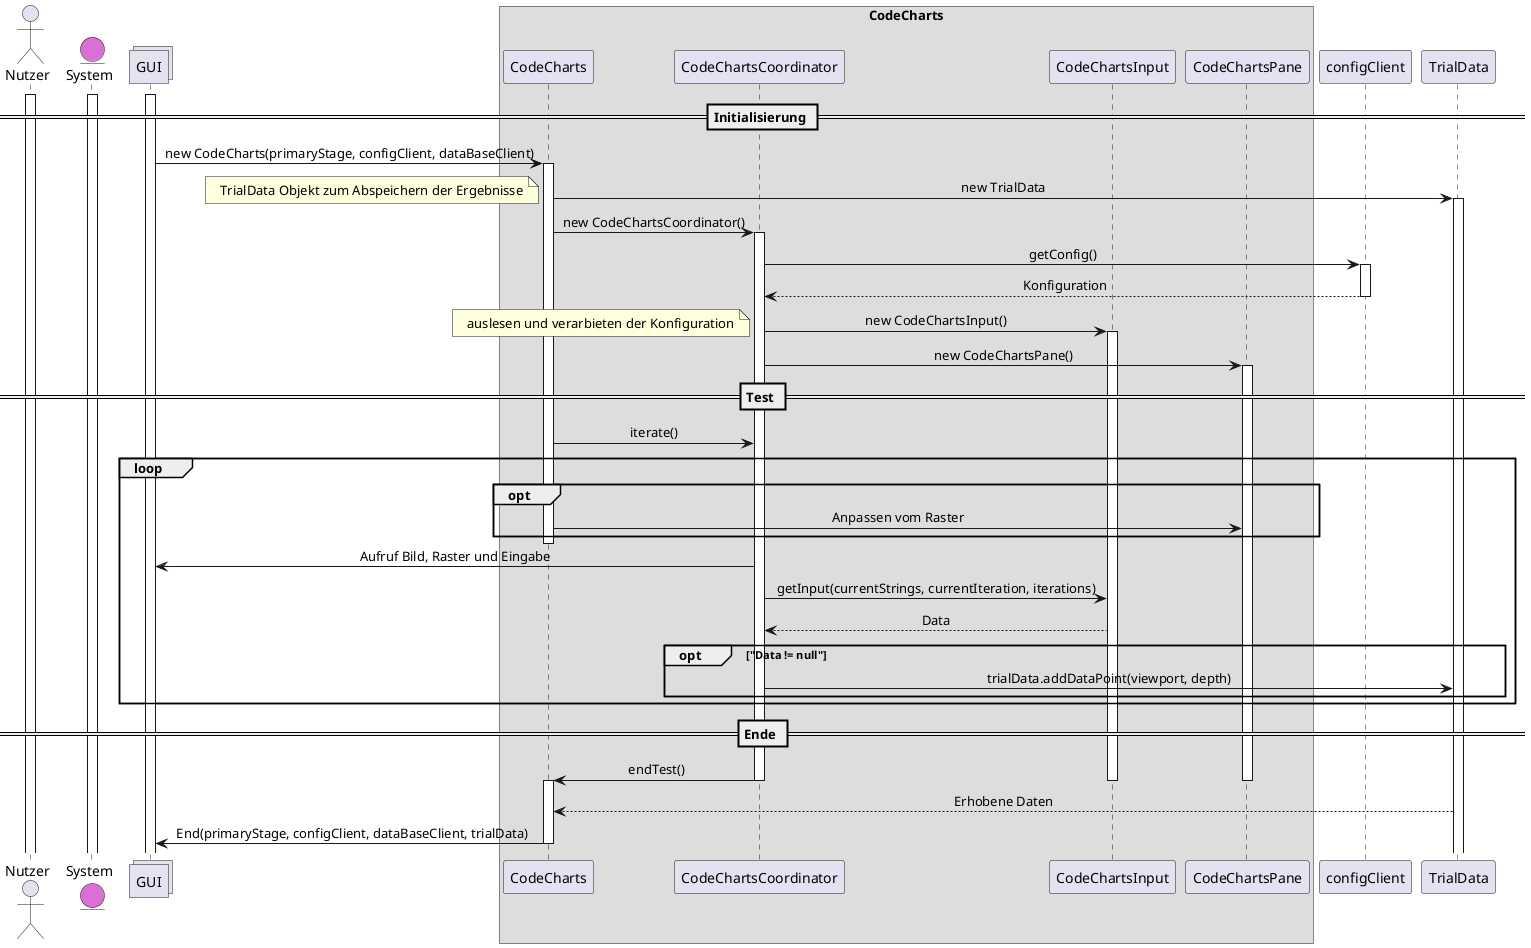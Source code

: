 @startuml codecharts
skinparam defaultTextAlignment center

actor       Nutzer          as n
entity      System          as s    #DA70D5
collections GUI             as g

box CodeCharts

participant CodeCharts              as cc
participant CodeChartsCoordinator   as co
participant CodeChartsInput         as ci
participant CodeChartsPane          as cp
end box

participant configClient            as c
participant TrialData               as td

activate n
activate s
activate g

== Initialisierung ==
g -> cc : new CodeCharts(primaryStage, configClient, dataBaseClient)
activate cc
cc -> td : new TrialData
activate td
note left: TrialData Objekt zum Abspeichern der Ergebnisse
cc -> co : new CodeChartsCoordinator()
activate co
co -> c : getConfig()
activate c
c --> co : Konfiguration
deactivate c
co -> ci : new CodeChartsInput()
activate ci
note left : auslesen und verarbieten der Konfiguration
co -> cp : new CodeChartsPane()
activate cp

== Test ==
cc -> co : iterate()
loop
    opt
        cc -> cp : Anpassen vom Raster
    end
    deactivate cc
    activate co
    co -> g : Aufruf Bild, Raster und Eingabe
    co -> ci : getInput(currentStrings, currentIteration, iterations)
    ci --> co : Data
    opt "Data != null"
        co -> td : trialData.addDataPoint(viewport, depth)
    end
end

== Ende == 
co -> cc : endTest()
deactivate co
deactivate cp
deactivate ci
activate cc
td --> cc : Erhobene Daten
cc -> g : End(primaryStage, configClient, dataBaseClient, trialData)
deactivate cc

@enduml
